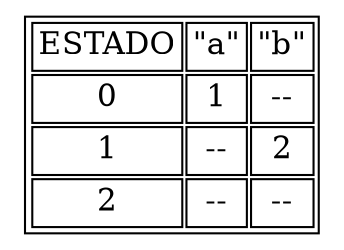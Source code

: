 digraph Grafica{
graph [ratio=fill];
node [label="\N", fontsize=15, shape=plaintext];
graph [bb="0,0,352,154"];arset [label=<
        <TABLE ALIGN="LEFT">
<TR><TD>ESTADO</TD>
<TD>"a"</TD>
<TD>"b"</TD>
</TR><TR><TD>0</TD>
<TD>1</TD>
<TD>--</TD>
</TR><TR><TD>1</TD>
<TD>--</TD>
<TD>2</TD>
</TR><TR><TD>2</TD>
<TD>--</TD>
<TD>--</TD>
</TR></TABLE>
>,];
}